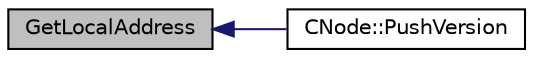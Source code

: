 digraph "GetLocalAddress"
{
  edge [fontname="Helvetica",fontsize="10",labelfontname="Helvetica",labelfontsize="10"];
  node [fontname="Helvetica",fontsize="10",shape=record];
  rankdir="LR";
  Node168 [label="GetLocalAddress",height=0.2,width=0.4,color="black", fillcolor="grey75", style="filled", fontcolor="black"];
  Node168 -> Node169 [dir="back",color="midnightblue",fontsize="10",style="solid",fontname="Helvetica"];
  Node169 [label="CNode::PushVersion",height=0.2,width=0.4,color="black", fillcolor="white", style="filled",URL="$class_c_node.html#a4dbfe4f6c1fd162aaa905e4bd201d536"];
}
